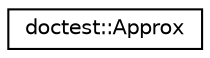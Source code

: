 digraph "Graphical Class Hierarchy"
{
 // LATEX_PDF_SIZE
  edge [fontname="Helvetica",fontsize="10",labelfontname="Helvetica",labelfontsize="10"];
  node [fontname="Helvetica",fontsize="10",shape=record];
  rankdir="LR";
  Node0 [label="doctest::Approx",height=0.2,width=0.4,color="black", fillcolor="white", style="filled",URL="$classdoctest_1_1_approx.html",tooltip=" "];
}
